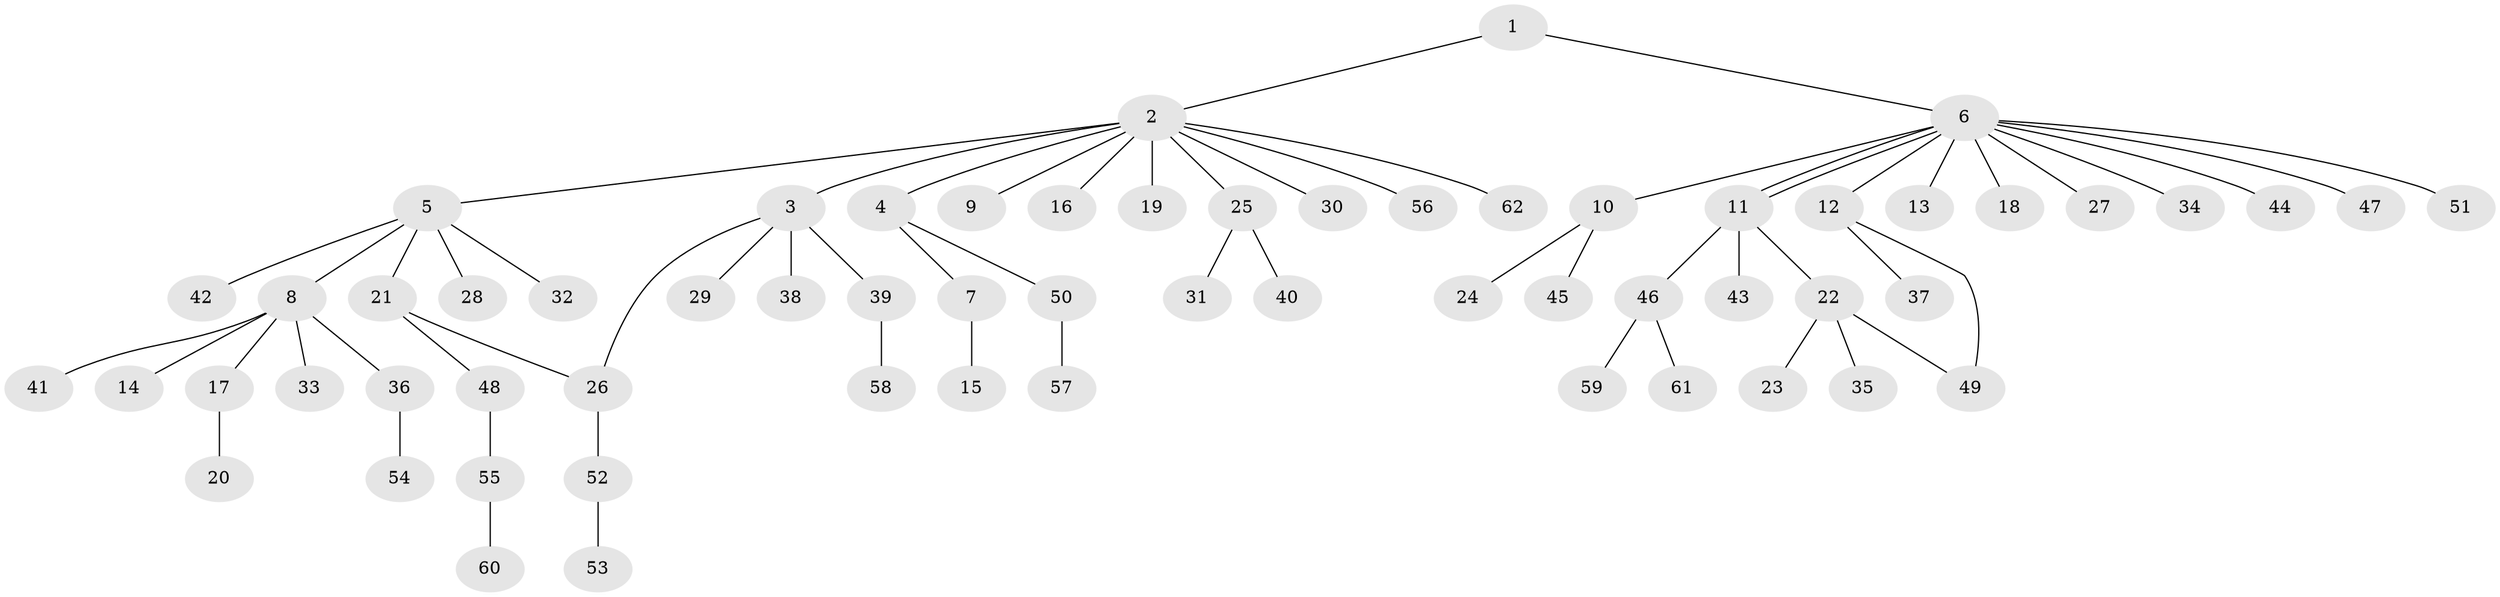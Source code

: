 // coarse degree distribution, {2: 0.06818181818181818, 10: 0.022727272727272728, 4: 0.022727272727272728, 3: 0.11363636363636363, 5: 0.045454545454545456, 11: 0.022727272727272728, 1: 0.6818181818181818, 6: 0.022727272727272728}
// Generated by graph-tools (version 1.1) at 2025/41/03/06/25 10:41:47]
// undirected, 62 vertices, 64 edges
graph export_dot {
graph [start="1"]
  node [color=gray90,style=filled];
  1;
  2;
  3;
  4;
  5;
  6;
  7;
  8;
  9;
  10;
  11;
  12;
  13;
  14;
  15;
  16;
  17;
  18;
  19;
  20;
  21;
  22;
  23;
  24;
  25;
  26;
  27;
  28;
  29;
  30;
  31;
  32;
  33;
  34;
  35;
  36;
  37;
  38;
  39;
  40;
  41;
  42;
  43;
  44;
  45;
  46;
  47;
  48;
  49;
  50;
  51;
  52;
  53;
  54;
  55;
  56;
  57;
  58;
  59;
  60;
  61;
  62;
  1 -- 2;
  1 -- 6;
  2 -- 3;
  2 -- 4;
  2 -- 5;
  2 -- 9;
  2 -- 16;
  2 -- 19;
  2 -- 25;
  2 -- 30;
  2 -- 56;
  2 -- 62;
  3 -- 26;
  3 -- 29;
  3 -- 38;
  3 -- 39;
  4 -- 7;
  4 -- 50;
  5 -- 8;
  5 -- 21;
  5 -- 28;
  5 -- 32;
  5 -- 42;
  6 -- 10;
  6 -- 11;
  6 -- 11;
  6 -- 12;
  6 -- 13;
  6 -- 18;
  6 -- 27;
  6 -- 34;
  6 -- 44;
  6 -- 47;
  6 -- 51;
  7 -- 15;
  8 -- 14;
  8 -- 17;
  8 -- 33;
  8 -- 36;
  8 -- 41;
  10 -- 24;
  10 -- 45;
  11 -- 22;
  11 -- 43;
  11 -- 46;
  12 -- 37;
  12 -- 49;
  17 -- 20;
  21 -- 26;
  21 -- 48;
  22 -- 23;
  22 -- 35;
  22 -- 49;
  25 -- 31;
  25 -- 40;
  26 -- 52;
  36 -- 54;
  39 -- 58;
  46 -- 59;
  46 -- 61;
  48 -- 55;
  50 -- 57;
  52 -- 53;
  55 -- 60;
}
